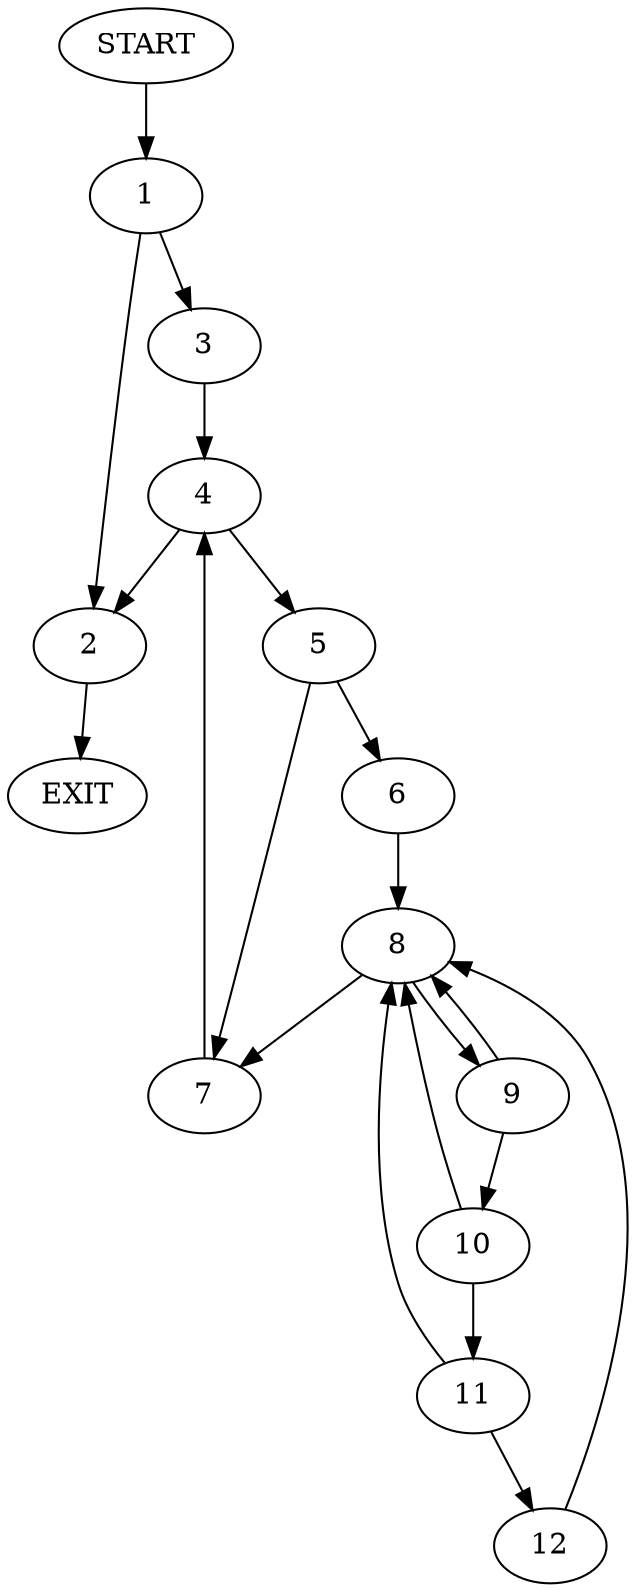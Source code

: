 digraph {
0 [label="START"]
13 [label="EXIT"]
0 -> 1
1 -> 2
1 -> 3
3 -> 4
2 -> 13
4 -> 2
4 -> 5
5 -> 6
5 -> 7
6 -> 8
7 -> 4
8 -> 7
8 -> 9
9 -> 10
9 -> 8
10 -> 11
10 -> 8
11 -> 12
11 -> 8
12 -> 8
}
